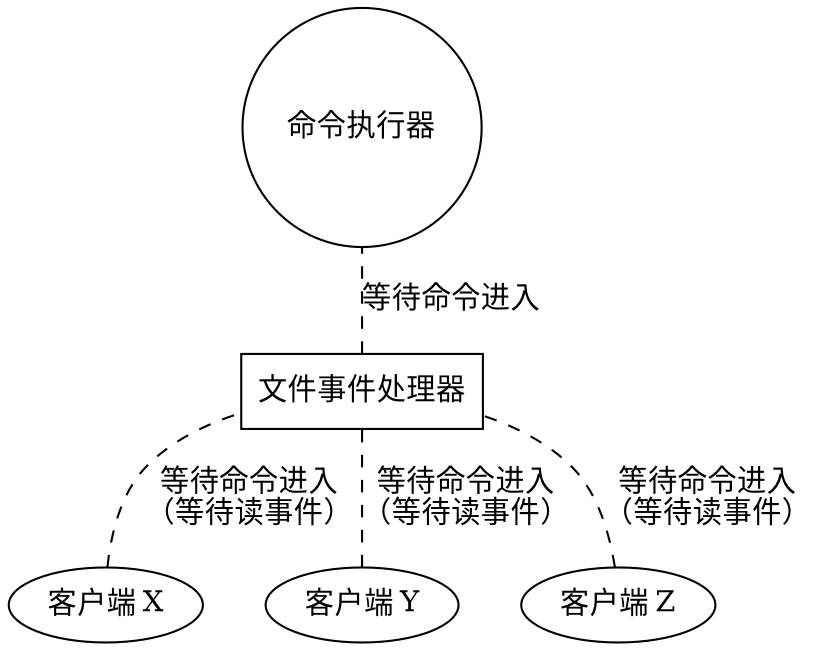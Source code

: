digraph pending {

    rankdir = BT;

    executor [label = "命令执行器", shape = circle];

    file_event_handler [label = "文件事件处理器", shape = record];

    client_123 [label = "客户端 X"];

    client_456 [label = "客户端 Y"];

    client_10086 [label = "客户端 Z"];

    client_123 -> file_event_handler [dir = none, style = dashed, label = "等待命令进入\n（等待读事件）"];
    client_456 -> file_event_handler [dir = none, style = dashed, label = "等待命令进入\n（等待读事件）"];
    client_10086 -> file_event_handler [dir = none, style = dashed, label = "等待命令进入\n（等待读事件）"];

    file_event_handler -> executor [dir = none, style = dashed, label = "等待命令进入"];

}
